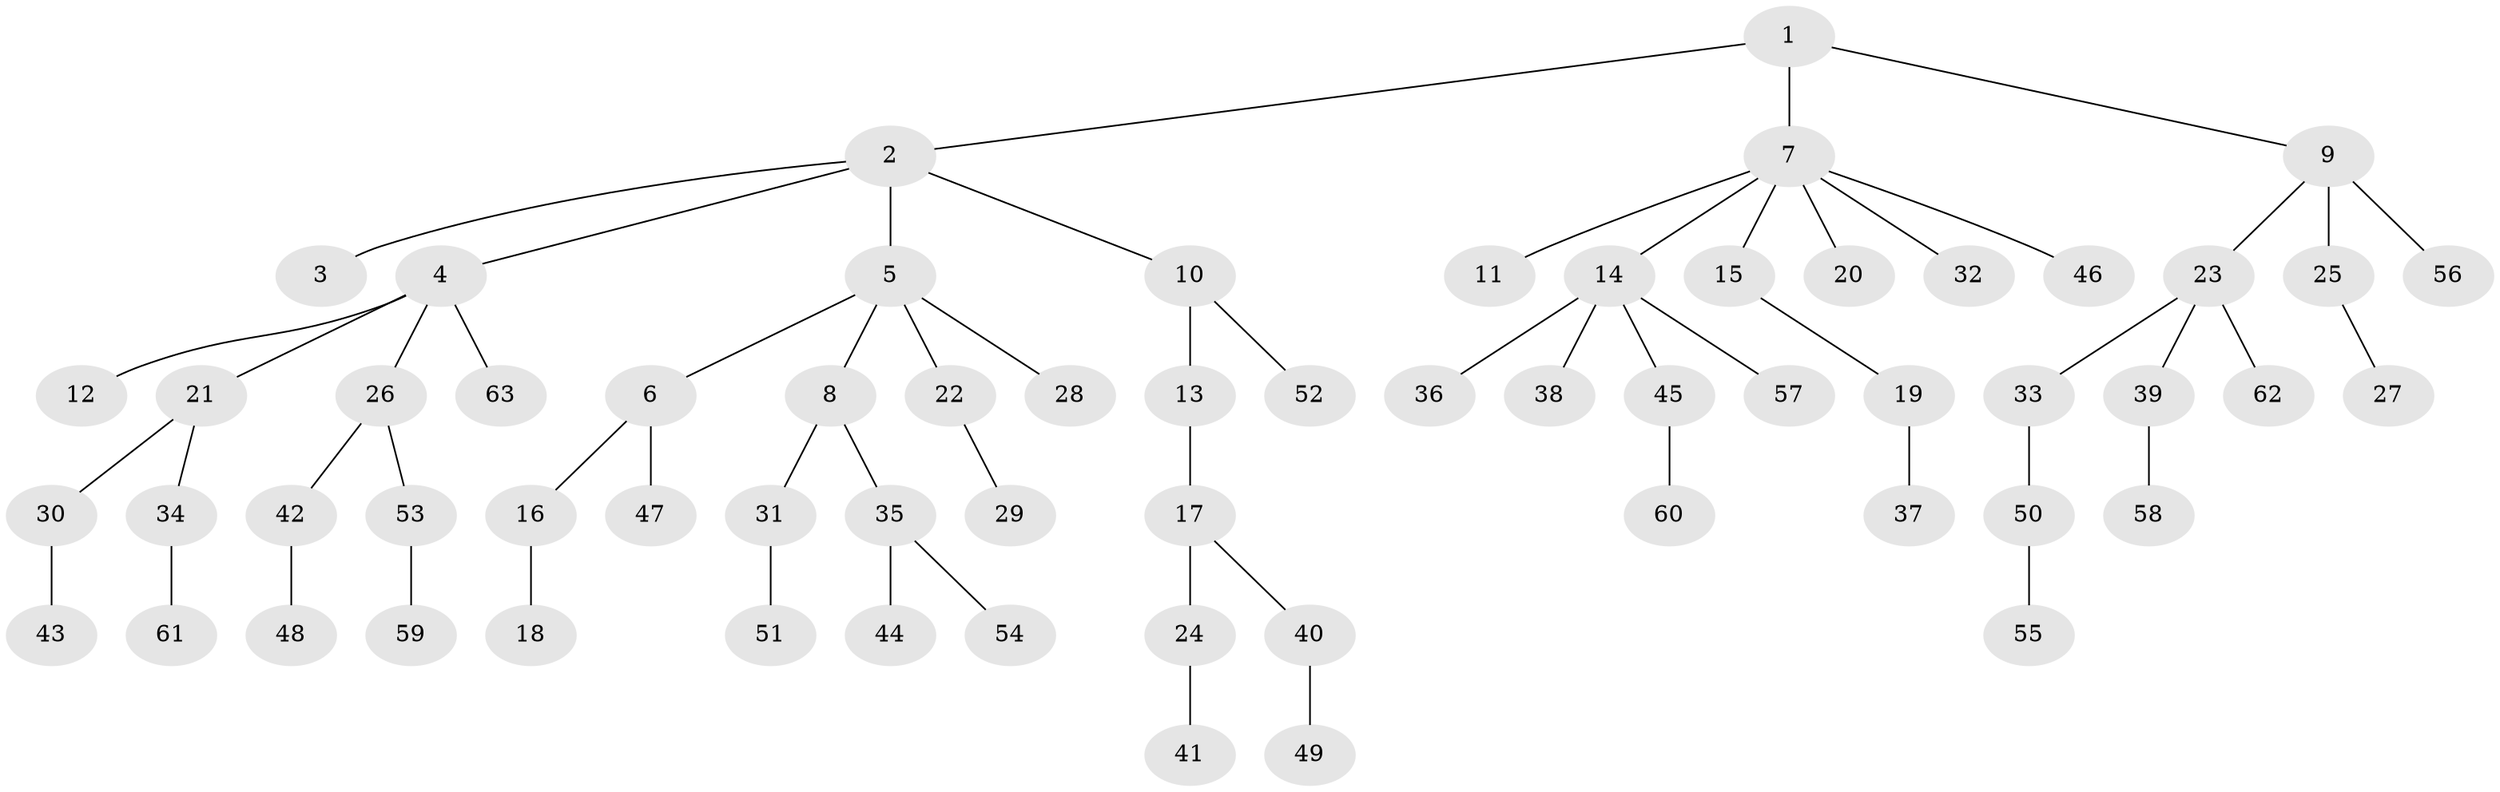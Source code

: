 // original degree distribution, {3: 0.12903225806451613, 6: 0.03225806451612903, 1: 0.49193548387096775, 4: 0.08064516129032258, 9: 0.008064516129032258, 2: 0.25806451612903225}
// Generated by graph-tools (version 1.1) at 2025/36/03/09/25 02:36:41]
// undirected, 63 vertices, 62 edges
graph export_dot {
graph [start="1"]
  node [color=gray90,style=filled];
  1;
  2;
  3;
  4;
  5;
  6;
  7;
  8;
  9;
  10;
  11;
  12;
  13;
  14;
  15;
  16;
  17;
  18;
  19;
  20;
  21;
  22;
  23;
  24;
  25;
  26;
  27;
  28;
  29;
  30;
  31;
  32;
  33;
  34;
  35;
  36;
  37;
  38;
  39;
  40;
  41;
  42;
  43;
  44;
  45;
  46;
  47;
  48;
  49;
  50;
  51;
  52;
  53;
  54;
  55;
  56;
  57;
  58;
  59;
  60;
  61;
  62;
  63;
  1 -- 2 [weight=1.0];
  1 -- 7 [weight=2.0];
  1 -- 9 [weight=1.0];
  2 -- 3 [weight=1.0];
  2 -- 4 [weight=1.0];
  2 -- 5 [weight=1.0];
  2 -- 10 [weight=1.0];
  4 -- 12 [weight=1.0];
  4 -- 21 [weight=1.0];
  4 -- 26 [weight=1.0];
  4 -- 63 [weight=1.0];
  5 -- 6 [weight=1.0];
  5 -- 8 [weight=1.0];
  5 -- 22 [weight=1.0];
  5 -- 28 [weight=1.0];
  6 -- 16 [weight=1.0];
  6 -- 47 [weight=1.0];
  7 -- 11 [weight=1.0];
  7 -- 14 [weight=1.0];
  7 -- 15 [weight=1.0];
  7 -- 20 [weight=1.0];
  7 -- 32 [weight=1.0];
  7 -- 46 [weight=1.0];
  8 -- 31 [weight=1.0];
  8 -- 35 [weight=1.0];
  9 -- 23 [weight=1.0];
  9 -- 25 [weight=2.0];
  9 -- 56 [weight=1.0];
  10 -- 13 [weight=1.0];
  10 -- 52 [weight=1.0];
  13 -- 17 [weight=1.0];
  14 -- 36 [weight=1.0];
  14 -- 38 [weight=1.0];
  14 -- 45 [weight=1.0];
  14 -- 57 [weight=1.0];
  15 -- 19 [weight=1.0];
  16 -- 18 [weight=1.0];
  17 -- 24 [weight=1.0];
  17 -- 40 [weight=1.0];
  19 -- 37 [weight=1.0];
  21 -- 30 [weight=1.0];
  21 -- 34 [weight=1.0];
  22 -- 29 [weight=3.0];
  23 -- 33 [weight=1.0];
  23 -- 39 [weight=1.0];
  23 -- 62 [weight=1.0];
  24 -- 41 [weight=1.0];
  25 -- 27 [weight=1.0];
  26 -- 42 [weight=1.0];
  26 -- 53 [weight=1.0];
  30 -- 43 [weight=1.0];
  31 -- 51 [weight=1.0];
  33 -- 50 [weight=1.0];
  34 -- 61 [weight=1.0];
  35 -- 44 [weight=1.0];
  35 -- 54 [weight=1.0];
  39 -- 58 [weight=1.0];
  40 -- 49 [weight=1.0];
  42 -- 48 [weight=1.0];
  45 -- 60 [weight=2.0];
  50 -- 55 [weight=1.0];
  53 -- 59 [weight=1.0];
}
